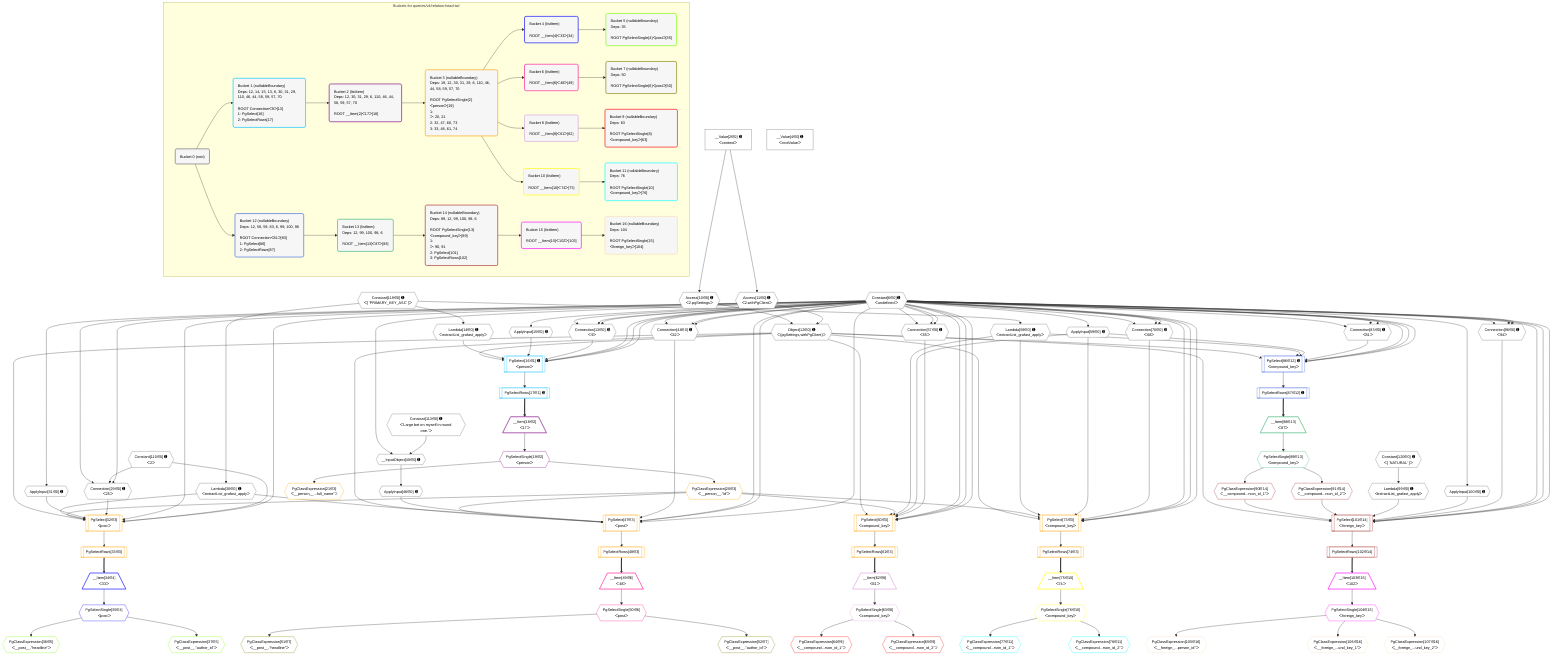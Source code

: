 %%{init: {'themeVariables': { 'fontSize': '12px'}}}%%
graph TD
    classDef path fill:#eee,stroke:#000,color:#000
    classDef plan fill:#fff,stroke-width:1px,color:#000
    classDef itemplan fill:#fff,stroke-width:2px,color:#000
    classDef unbatchedplan fill:#dff,stroke-width:1px,color:#000
    classDef sideeffectplan fill:#fcc,stroke-width:2px,color:#000
    classDef bucket fill:#f6f6f6,color:#000,stroke-width:2px,text-align:left


    %% plan dependencies
    Connection13{{"Connection[13∈0] ➊<br />ᐸ9ᐳ"}}:::plan
    Constant6{{"Constant[6∈0] ➊<br />ᐸundefinedᐳ"}}:::plan
    Constant6 & Constant6 & Constant6 --> Connection13
    Connection29{{"Connection[29∈0] ➊<br />ᐸ25ᐳ"}}:::plan
    Constant110{{"Constant[110∈0] ➊<br />ᐸ2ᐳ"}}:::plan
    Constant6 & Constant110 & Constant6 --> Connection29
    Connection44{{"Connection[44∈0] ➊<br />ᐸ42ᐳ"}}:::plan
    Constant6 & Constant6 & Constant6 --> Connection44
    Connection57{{"Connection[57∈0] ➊<br />ᐸ55ᐳ"}}:::plan
    Constant6 & Constant6 & Constant6 --> Connection57
    Connection70{{"Connection[70∈0] ➊<br />ᐸ68ᐳ"}}:::plan
    Constant6 & Constant6 & Constant6 --> Connection70
    Connection83{{"Connection[83∈0] ➊<br />ᐸ81ᐳ"}}:::plan
    Constant6 & Constant6 & Constant6 --> Connection83
    Connection98{{"Connection[98∈0] ➊<br />ᐸ94ᐳ"}}:::plan
    Constant6 & Constant6 & Constant6 --> Connection98
    Object12{{"Object[12∈0] ➊<br />ᐸ{pgSettings,withPgClient}ᐳ"}}:::plan
    Access10{{"Access[10∈0] ➊<br />ᐸ2.pgSettingsᐳ"}}:::plan
    Access11{{"Access[11∈0] ➊<br />ᐸ2.withPgClientᐳ"}}:::plan
    Access10 & Access11 --> Object12
    __InputObject40{{"__InputObject[40∈0] ➊"}}:::plan
    Constant113{{"Constant[113∈0] ➊<br />ᐸ'Large bet on myself in round one.'ᐳ"}}:::plan
    Constant6 & Constant113 --> __InputObject40
    __Value2["__Value[2∈0] ➊<br />ᐸcontextᐳ"]:::plan
    __Value2 --> Access10
    __Value2 --> Access11
    Lambda14{{"Lambda[14∈0] ➊<br />ᐸextractList_grafast_applyᐳ"}}:::plan
    Constant119{{"Constant[119∈0] ➊<br />ᐸ[ 'PRIMARY_KEY_ASC' ]ᐳ"}}:::plan
    Constant119 --> Lambda14
    ApplyInput15{{"ApplyInput[15∈0] ➊"}}:::plan
    Constant6 --> ApplyInput15
    Lambda30{{"Lambda[30∈0] ➊<br />ᐸextractList_grafast_applyᐳ"}}:::plan
    Constant119 --> Lambda30
    ApplyInput31{{"ApplyInput[31∈0] ➊"}}:::plan
    Constant6 --> ApplyInput31
    ApplyInput46{{"ApplyInput[46∈0] ➊"}}:::plan
    __InputObject40 --> ApplyInput46
    Lambda58{{"Lambda[58∈0] ➊<br />ᐸextractList_grafast_applyᐳ"}}:::plan
    Constant119 --> Lambda58
    ApplyInput59{{"ApplyInput[59∈0] ➊"}}:::plan
    Constant6 --> ApplyInput59
    Lambda99{{"Lambda[99∈0] ➊<br />ᐸextractList_grafast_applyᐳ"}}:::plan
    Constant120{{"Constant[120∈0] ➊<br />ᐸ[ 'NATURAL' ]ᐳ"}}:::plan
    Constant120 --> Lambda99
    ApplyInput100{{"ApplyInput[100∈0] ➊"}}:::plan
    Constant6 --> ApplyInput100
    __Value4["__Value[4∈0] ➊<br />ᐸrootValueᐳ"]:::plan
    PgSelect16[["PgSelect[16∈1] ➊<br />ᐸpersonᐳ"]]:::plan
    Object12 & Lambda14 & ApplyInput15 & Connection13 & Constant6 & Constant6 & Constant6 --> PgSelect16
    PgSelectRows17[["PgSelectRows[17∈1] ➊"]]:::plan
    PgSelect16 --> PgSelectRows17
    __Item18[/"__Item[18∈2]<br />ᐸ17ᐳ"\]:::itemplan
    PgSelectRows17 ==> __Item18
    PgSelectSingle19{{"PgSelectSingle[19∈2]<br />ᐸpersonᐳ"}}:::plan
    __Item18 --> PgSelectSingle19
    PgSelect32[["PgSelect[32∈3]<br />ᐸpostᐳ"]]:::plan
    PgClassExpression20{{"PgClassExpression[20∈3]<br />ᐸ__person__.”id”ᐳ"}}:::plan
    Object12 & PgClassExpression20 & Lambda30 & ApplyInput31 & Connection29 & Constant6 & Constant110 & Constant6 --> PgSelect32
    PgSelect47[["PgSelect[47∈3]<br />ᐸpostᐳ"]]:::plan
    Object12 & PgClassExpression20 & Lambda30 & ApplyInput46 & Connection44 & Constant6 & Constant6 & Constant6 --> PgSelect47
    PgSelect60[["PgSelect[60∈3]<br />ᐸcompound_keyᐳ"]]:::plan
    Object12 & PgClassExpression20 & Lambda58 & ApplyInput59 & Connection57 & Constant6 & Constant6 & Constant6 --> PgSelect60
    PgSelect73[["PgSelect[73∈3]<br />ᐸcompound_keyᐳ"]]:::plan
    Object12 & PgClassExpression20 & Lambda58 & ApplyInput59 & Connection70 & Constant6 & Constant6 & Constant6 --> PgSelect73
    PgSelectSingle19 --> PgClassExpression20
    PgClassExpression21{{"PgClassExpression[21∈3]<br />ᐸ__person__...full_name”ᐳ"}}:::plan
    PgSelectSingle19 --> PgClassExpression21
    PgSelectRows33[["PgSelectRows[33∈3]"]]:::plan
    PgSelect32 --> PgSelectRows33
    PgSelectRows48[["PgSelectRows[48∈3]"]]:::plan
    PgSelect47 --> PgSelectRows48
    PgSelectRows61[["PgSelectRows[61∈3]"]]:::plan
    PgSelect60 --> PgSelectRows61
    PgSelectRows74[["PgSelectRows[74∈3]"]]:::plan
    PgSelect73 --> PgSelectRows74
    __Item34[/"__Item[34∈4]<br />ᐸ33ᐳ"\]:::itemplan
    PgSelectRows33 ==> __Item34
    PgSelectSingle35{{"PgSelectSingle[35∈4]<br />ᐸpostᐳ"}}:::plan
    __Item34 --> PgSelectSingle35
    PgClassExpression36{{"PgClassExpression[36∈5]<br />ᐸ__post__.”headline”ᐳ"}}:::plan
    PgSelectSingle35 --> PgClassExpression36
    PgClassExpression37{{"PgClassExpression[37∈5]<br />ᐸ__post__.”author_id”ᐳ"}}:::plan
    PgSelectSingle35 --> PgClassExpression37
    __Item49[/"__Item[49∈6]<br />ᐸ48ᐳ"\]:::itemplan
    PgSelectRows48 ==> __Item49
    PgSelectSingle50{{"PgSelectSingle[50∈6]<br />ᐸpostᐳ"}}:::plan
    __Item49 --> PgSelectSingle50
    PgClassExpression51{{"PgClassExpression[51∈7]<br />ᐸ__post__.”headline”ᐳ"}}:::plan
    PgSelectSingle50 --> PgClassExpression51
    PgClassExpression52{{"PgClassExpression[52∈7]<br />ᐸ__post__.”author_id”ᐳ"}}:::plan
    PgSelectSingle50 --> PgClassExpression52
    __Item62[/"__Item[62∈8]<br />ᐸ61ᐳ"\]:::itemplan
    PgSelectRows61 ==> __Item62
    PgSelectSingle63{{"PgSelectSingle[63∈8]<br />ᐸcompound_keyᐳ"}}:::plan
    __Item62 --> PgSelectSingle63
    PgClassExpression64{{"PgClassExpression[64∈9]<br />ᐸ__compound...rson_id_1”ᐳ"}}:::plan
    PgSelectSingle63 --> PgClassExpression64
    PgClassExpression65{{"PgClassExpression[65∈9]<br />ᐸ__compound...rson_id_2”ᐳ"}}:::plan
    PgSelectSingle63 --> PgClassExpression65
    __Item75[/"__Item[75∈10]<br />ᐸ74ᐳ"\]:::itemplan
    PgSelectRows74 ==> __Item75
    PgSelectSingle76{{"PgSelectSingle[76∈10]<br />ᐸcompound_keyᐳ"}}:::plan
    __Item75 --> PgSelectSingle76
    PgClassExpression77{{"PgClassExpression[77∈11]<br />ᐸ__compound...rson_id_1”ᐳ"}}:::plan
    PgSelectSingle76 --> PgClassExpression77
    PgClassExpression78{{"PgClassExpression[78∈11]<br />ᐸ__compound...rson_id_2”ᐳ"}}:::plan
    PgSelectSingle76 --> PgClassExpression78
    PgSelect86[["PgSelect[86∈12] ➊<br />ᐸcompound_keyᐳ"]]:::plan
    Object12 & Lambda58 & ApplyInput59 & Connection83 & Constant6 & Constant6 & Constant6 --> PgSelect86
    PgSelectRows87[["PgSelectRows[87∈12] ➊"]]:::plan
    PgSelect86 --> PgSelectRows87
    __Item88[/"__Item[88∈13]<br />ᐸ87ᐳ"\]:::itemplan
    PgSelectRows87 ==> __Item88
    PgSelectSingle89{{"PgSelectSingle[89∈13]<br />ᐸcompound_keyᐳ"}}:::plan
    __Item88 --> PgSelectSingle89
    PgSelect101[["PgSelect[101∈14]<br />ᐸforeign_keyᐳ"]]:::plan
    PgClassExpression90{{"PgClassExpression[90∈14]<br />ᐸ__compound...rson_id_1”ᐳ"}}:::plan
    PgClassExpression91{{"PgClassExpression[91∈14]<br />ᐸ__compound...rson_id_2”ᐳ"}}:::plan
    Object12 & PgClassExpression90 & PgClassExpression91 & Lambda99 & ApplyInput100 & Connection98 & Constant6 & Constant6 & Constant6 --> PgSelect101
    PgSelectSingle89 --> PgClassExpression90
    PgSelectSingle89 --> PgClassExpression91
    PgSelectRows102[["PgSelectRows[102∈14]"]]:::plan
    PgSelect101 --> PgSelectRows102
    __Item103[/"__Item[103∈15]<br />ᐸ102ᐳ"\]:::itemplan
    PgSelectRows102 ==> __Item103
    PgSelectSingle104{{"PgSelectSingle[104∈15]<br />ᐸforeign_keyᐳ"}}:::plan
    __Item103 --> PgSelectSingle104
    PgClassExpression105{{"PgClassExpression[105∈16]<br />ᐸ__foreign_...person_id”ᐳ"}}:::plan
    PgSelectSingle104 --> PgClassExpression105
    PgClassExpression106{{"PgClassExpression[106∈16]<br />ᐸ__foreign_...und_key_1”ᐳ"}}:::plan
    PgSelectSingle104 --> PgClassExpression106
    PgClassExpression107{{"PgClassExpression[107∈16]<br />ᐸ__foreign_...und_key_2”ᐳ"}}:::plan
    PgSelectSingle104 --> PgClassExpression107

    %% define steps

    subgraph "Buckets for queries/v4/relation-head-tail"
    Bucket0("Bucket 0 (root)"):::bucket
    classDef bucket0 stroke:#696969
    class Bucket0,__Value2,__Value4,Constant6,Access10,Access11,Object12,Connection13,Lambda14,ApplyInput15,Connection29,Lambda30,ApplyInput31,__InputObject40,Connection44,ApplyInput46,Connection57,Lambda58,ApplyInput59,Connection70,Connection83,Connection98,Lambda99,ApplyInput100,Constant110,Constant113,Constant119,Constant120 bucket0
    Bucket1("Bucket 1 (nullableBoundary)<br />Deps: 12, 14, 15, 13, 6, 30, 31, 29, 110, 46, 44, 58, 59, 57, 70<br /><br />ROOT Connectionᐸ9ᐳ[13]<br />1: PgSelect[16]<br />2: PgSelectRows[17]"):::bucket
    classDef bucket1 stroke:#00bfff
    class Bucket1,PgSelect16,PgSelectRows17 bucket1
    Bucket2("Bucket 2 (listItem)<br />Deps: 12, 30, 31, 29, 6, 110, 46, 44, 58, 59, 57, 70<br /><br />ROOT __Item{2}ᐸ17ᐳ[18]"):::bucket
    classDef bucket2 stroke:#7f007f
    class Bucket2,__Item18,PgSelectSingle19 bucket2
    Bucket3("Bucket 3 (nullableBoundary)<br />Deps: 19, 12, 30, 31, 29, 6, 110, 46, 44, 58, 59, 57, 70<br /><br />ROOT PgSelectSingle{2}ᐸpersonᐳ[19]<br />1: <br />ᐳ: 20, 21<br />2: 32, 47, 60, 73<br />3: 33, 48, 61, 74"):::bucket
    classDef bucket3 stroke:#ffa500
    class Bucket3,PgClassExpression20,PgClassExpression21,PgSelect32,PgSelectRows33,PgSelect47,PgSelectRows48,PgSelect60,PgSelectRows61,PgSelect73,PgSelectRows74 bucket3
    Bucket4("Bucket 4 (listItem)<br /><br />ROOT __Item{4}ᐸ33ᐳ[34]"):::bucket
    classDef bucket4 stroke:#0000ff
    class Bucket4,__Item34,PgSelectSingle35 bucket4
    Bucket5("Bucket 5 (nullableBoundary)<br />Deps: 35<br /><br />ROOT PgSelectSingle{4}ᐸpostᐳ[35]"):::bucket
    classDef bucket5 stroke:#7fff00
    class Bucket5,PgClassExpression36,PgClassExpression37 bucket5
    Bucket6("Bucket 6 (listItem)<br /><br />ROOT __Item{6}ᐸ48ᐳ[49]"):::bucket
    classDef bucket6 stroke:#ff1493
    class Bucket6,__Item49,PgSelectSingle50 bucket6
    Bucket7("Bucket 7 (nullableBoundary)<br />Deps: 50<br /><br />ROOT PgSelectSingle{6}ᐸpostᐳ[50]"):::bucket
    classDef bucket7 stroke:#808000
    class Bucket7,PgClassExpression51,PgClassExpression52 bucket7
    Bucket8("Bucket 8 (listItem)<br /><br />ROOT __Item{8}ᐸ61ᐳ[62]"):::bucket
    classDef bucket8 stroke:#dda0dd
    class Bucket8,__Item62,PgSelectSingle63 bucket8
    Bucket9("Bucket 9 (nullableBoundary)<br />Deps: 63<br /><br />ROOT PgSelectSingle{8}ᐸcompound_keyᐳ[63]"):::bucket
    classDef bucket9 stroke:#ff0000
    class Bucket9,PgClassExpression64,PgClassExpression65 bucket9
    Bucket10("Bucket 10 (listItem)<br /><br />ROOT __Item{10}ᐸ74ᐳ[75]"):::bucket
    classDef bucket10 stroke:#ffff00
    class Bucket10,__Item75,PgSelectSingle76 bucket10
    Bucket11("Bucket 11 (nullableBoundary)<br />Deps: 76<br /><br />ROOT PgSelectSingle{10}ᐸcompound_keyᐳ[76]"):::bucket
    classDef bucket11 stroke:#00ffff
    class Bucket11,PgClassExpression77,PgClassExpression78 bucket11
    Bucket12("Bucket 12 (nullableBoundary)<br />Deps: 12, 58, 59, 83, 6, 99, 100, 98<br /><br />ROOT Connectionᐸ81ᐳ[83]<br />1: PgSelect[86]<br />2: PgSelectRows[87]"):::bucket
    classDef bucket12 stroke:#4169e1
    class Bucket12,PgSelect86,PgSelectRows87 bucket12
    Bucket13("Bucket 13 (listItem)<br />Deps: 12, 99, 100, 98, 6<br /><br />ROOT __Item{13}ᐸ87ᐳ[88]"):::bucket
    classDef bucket13 stroke:#3cb371
    class Bucket13,__Item88,PgSelectSingle89 bucket13
    Bucket14("Bucket 14 (nullableBoundary)<br />Deps: 89, 12, 99, 100, 98, 6<br /><br />ROOT PgSelectSingle{13}ᐸcompound_keyᐳ[89]<br />1: <br />ᐳ: 90, 91<br />2: PgSelect[101]<br />3: PgSelectRows[102]"):::bucket
    classDef bucket14 stroke:#a52a2a
    class Bucket14,PgClassExpression90,PgClassExpression91,PgSelect101,PgSelectRows102 bucket14
    Bucket15("Bucket 15 (listItem)<br /><br />ROOT __Item{15}ᐸ102ᐳ[103]"):::bucket
    classDef bucket15 stroke:#ff00ff
    class Bucket15,__Item103,PgSelectSingle104 bucket15
    Bucket16("Bucket 16 (nullableBoundary)<br />Deps: 104<br /><br />ROOT PgSelectSingle{15}ᐸforeign_keyᐳ[104]"):::bucket
    classDef bucket16 stroke:#f5deb3
    class Bucket16,PgClassExpression105,PgClassExpression106,PgClassExpression107 bucket16
    Bucket0 --> Bucket1 & Bucket12
    Bucket1 --> Bucket2
    Bucket2 --> Bucket3
    Bucket3 --> Bucket4 & Bucket6 & Bucket8 & Bucket10
    Bucket4 --> Bucket5
    Bucket6 --> Bucket7
    Bucket8 --> Bucket9
    Bucket10 --> Bucket11
    Bucket12 --> Bucket13
    Bucket13 --> Bucket14
    Bucket14 --> Bucket15
    Bucket15 --> Bucket16
    end